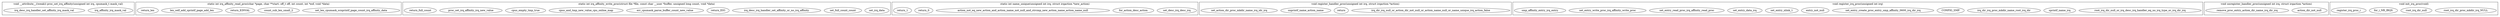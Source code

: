 digraph proc_c{
	subgraph cluster_proc_set_irq_affinity{
		label="void __attribute__((weak)) proc_set_irq_affinity(unsigned int irq, cpumask_t mask_val)";
		irq_affinity_irq_mask_val[label="irq_affinity_irq_mask_val"];
		irq_desc_irq_handler_set_affinity_irq_mask_val[label="irq_desc_irq_handler_set_affinity_irq_mask_val"];
	}

	subgraph cluster_irq_affinity_read_proc{
		label="static int irq_affinity_read_proc(char *page, char **start, off_t off, int count, int *eof, void *data)";
		set_len_cpumask_scnprintf_page_count_irq_affinity_data[label="set_len_cpumask_scnprintf_page_count_irq_affinity_data"];
		count_sub_len_small_2[label="count_sub_len_small_2"];
		return_EINVAL[label="return_EINVAL"];
		len_self_add_sprintf_page_add_len[label="len_self_add_sprintf_page_add_len"];
		return_len[label="return_len"];
	}

	subgraph cluster_irq_affinity_write_proc{
		label="static int irq_affinity_write_proc(struct file *file, const char __user *buffer, unsigned long count, void *data)";
		set_irq_data[label="set_irq_data"];
		set_full_count_count[label="set_full_count_count"];
		irq_desc_irq_handler_set_affinity_or_no_irq_affinity[label="irq_desc_irq_handler_set_affinity_or_no_irq_affinity"];
		return_EIO[label="return_EIO"];
		err_cpumask_parse_buffer_count_new_value[label="err_cpumask_parse_buffer_count_new_value"];
		cpus_and_tmp_new_value_cpu_online_map[label="cpus_and_tmp_new_value_cpu_online_map"];
		cpus_empty_tmp_true[label="cpus_empty_tmp_true"];
		return_EINVAL[label="return_EINVAL"];
		proc_set_irq_affinity_irq_new_value[label="proc_set_irq_affinity_irq_new_value"];
		return_full_count[label="return_full_count"];
	}

	subgraph cluster_name_unique{
		label="static int name_unique(unsigned int irq, struct irqaction *new_action)";
		set_desc_irq_desc_irq[label="set_desc_irq_desc_irq"];
		for_action_desc_action[label="for_action_desc_action"];
		action_not_eq_new_action_and_action_name_not_null_and_strcmp_new_action_name_action_name_null[label="action_not_eq_new_action_and_action_name_not_null_and_strcmp_new_action_name_action_name_null"];
		return_0[label="return_0"];
		return_1[label="return_1"];
	}

	subgraph cluster_register_handler_proc{
		label="void register_handler_proc(unsigned int irq, struct irqaction *action)";
		irq_dir_irq_null_or_action_dir_not_null_or_action_name_null_or_name_unique_irq_action_false[label="irq_dir_irq_null_or_action_dir_not_null_or_action_name_null_or_name_unique_irq_action_false"];
		return[label="return"];
		snprintf_name_action_name[label="snprintf_name_action_name"];
		set_action_dir_proc_mkdir_name_irq_idr_irq[label="set_action_dir_proc_mkdir_name_irq_idr_irq"];
	}

	subgraph cluster_register_irq_proc{
		label="void register_irq_proc(unsigned int irq)";
		root_irq_dir_null_or_irq_desc_irq_handler_eq_no_irq_type_or_irq_dir_irq[label="root_irq_dir_null_or_irq_desc_irq_handler_eq_no_irq_type_or_irq_dir_irq"];
		return[label="return"];
		sprintf_name_irq[label="sprintf_name_irq"];
		irq_dir_irq_proc_mkdir_name_root_irq_dir[label="irq_dir_irq_proc_mkdir_name_root_irq_dir"];
		CONFIG_SMP[label="CONFIG_SMP"];
		set_entry_create_proc_entry_smp_affinity_0600_irq_dir_irq[label="set_entry_create_proc_entry_smp_affinity_0600_irq_dir_irq"];
		entry_not_null[label="entry_not_null"];
		set_entry_nlink_1[label="set_entry_nlink_1"];
		set_entry_data_irq[label="set_entry_data_irq"];
		set_entry_read_proc_irq_affinity_read_proc[label="set_entry_read_proc_irq_affinity_read_proc"];
		set_entry_write_proc_irq_affinity_write_proc[label="set_entry_write_proc_irq_affinity_write_proc"];
		smp_affinity_entry_irq_entry[label="smp_affinity_entry_irq_entry"];
	}

	subgraph cluster_unregister_handlerr_proc{
		label="void unregister_handler_proc(unsigned int irq, struct irqaction *action)";
		action_dir_not_null[label="action_dir_not_null"];
		remove_proc_entry_action_dir_name_irq_dir_irq[label="remove_proc_entry_action_dir_name_irq_dir_irq"];
	}

	subgraph cluster_init_irq_proc{
		label="void init_irq_proc(void)";
		root_irq_dir_proc_mkdir_irq_NULL[label="root_irq_dir_proc_mkdir_irq_NULL"];
		root_irq_dir_null[label="root_irq_dir_null"];
		return[label="return"];
		for_i_NR_IRQS[label="for_i_NR_IRQS"];
		register_irq_proc_i[label="register_irq_proc_i"];
	}
}

